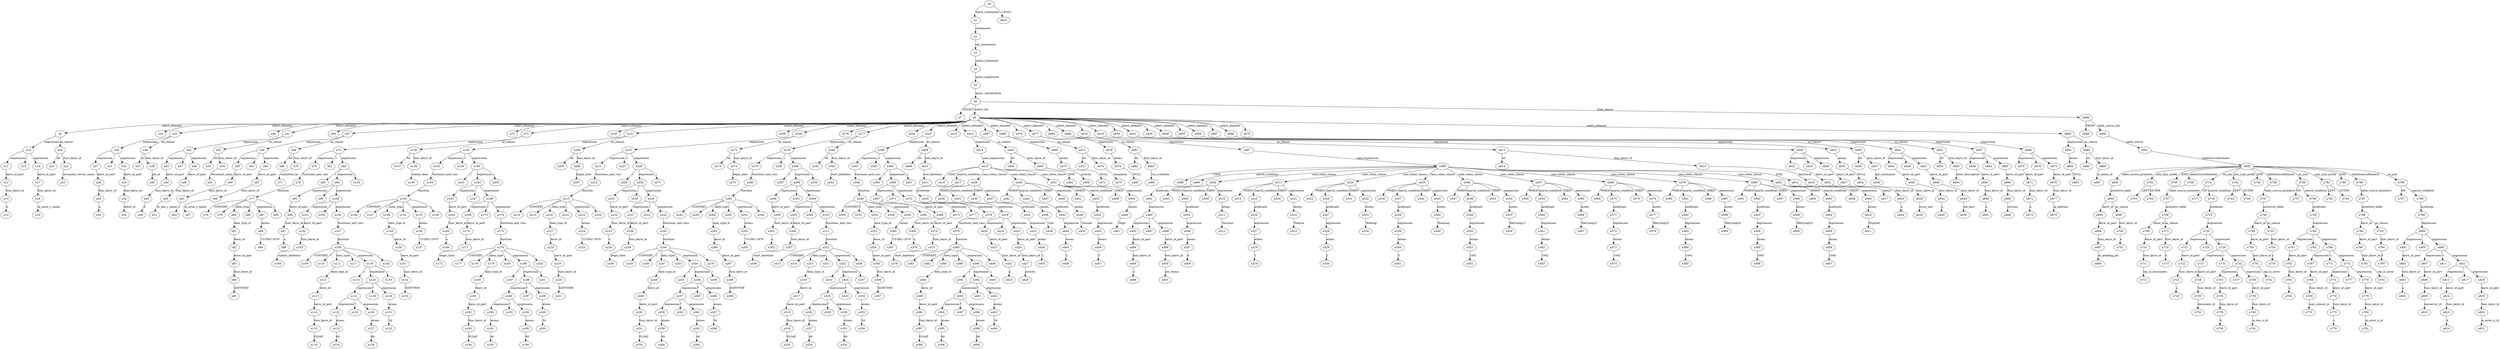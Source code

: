 digraph ParseTree {
  n0 -> n1 [label="batch_statements"];
  n1 -> n2 [label="statements"];
  n2 -> n3 [label="sql_statements"];
  n3 -> n4 [label="select_statement"];
  n4 -> n5 [label="query_expression"];
  n5 -> n6 [label="query_specification"];
  n6 -> n7 [label="SELECT"];
  n6 -> n8 [label="select_list"];
  n8 -> n9 [label="select_element"];
  n9 -> n10 [label="expression"];
  n10 -> n11 [label="expression"];
  n11 -> n12 [label="keyw_id_part"];
  n12 -> n13 [label="func_keyw_id"];
  n13 -> n14 [label="d"];
  n10 -> n15 [label="."];
  n10 -> n16 [label="expression"];
  n16 -> n17 [label="keyw_id_part"];
  n17 -> n18 [label="func_keyw_id"];
  n18 -> n19 [label="m_actor_c_name"];
  n9 -> n20 [label="as_clause"];
  n20 -> n21 [label="AS"];
  n20 -> n22 [label="func_keyw_id"];
  n22 -> n23 [label="document_server_name"];
  n8 -> n24 [label=","];
  n8 -> n25 [label="select_element"];
  n25 -> n26 [label="expression"];
  n26 -> n27 [label="expression"];
  n27 -> n28 [label="keyw_id_part"];
  n28 -> n29 [label="func_keyw_id"];
  n29 -> n30 [label="a"];
  n26 -> n31 [label="."];
  n26 -> n32 [label="expression"];
  n32 -> n33 [label="keyw_id_part"];
  n33 -> n34 [label="func_keyw_id"];
  n34 -> n35 [label="batch_id"];
  n25 -> n36 [label="as_clause"];
  n36 -> n37 [label="as"];
  n36 -> n38 [label="func_keyw_id"];
  n38 -> n39 [label="job_id"];
  n8 -> n40 [label=","];
  n8 -> n41 [label="select_element"];
  n41 -> n42 [label="expression"];
  n42 -> n43 [label="expression"];
  n43 -> n44 [label="keyw_id_part"];
  n44 -> n45 [label="func_keyw_id"];
  n45 -> n46 [label="b"];
  n42 -> n47 [label="."];
  n42 -> n48 [label="expression"];
  n48 -> n49 [label="keyw_id_part"];
  n49 -> n50 [label="func_keyw_id"];
  n50 -> n51 [label="m_doc_c_name"];
  n41 -> n52 [label="as_clause"];
  n52 -> n53 [label="AS"];
  n52 -> n54 [label="func_keyw_id"];
  n54 -> n55 [label="document_name"];
  n8 -> n56 [label=","];
  n8 -> n57 [label="select_element"];
  n57 -> n58 [label="expression"];
  n58 -> n59 [label="expression"];
  n59 -> n60 [label="keyw_id_part"];
  n60 -> n61 [label="func_keyw_id"];
  n61 -> n62 [label="c"];
  n58 -> n63 [label="."];
  n58 -> n64 [label="expression"];
  n64 -> n65 [label="keyw_id_part"];
  n65 -> n66 [label="func_keyw_id"];
  n66 -> n67 [label="m_actor_c_name"];
  n57 -> n68 [label="as_clause"];
  n68 -> n69 [label="AS"];
  n68 -> n70 [label="func_keyw_id"];
  n70 -> n71 [label="submitted_by"];
  n8 -> n72 [label=","];
  n8 -> n73 [label="select_element"];
  n73 -> n74 [label="expression"];
  n74 -> n75 [label="expression"];
  n75 -> n76 [label="functions_and_vars"];
  n76 -> n77 [label="function"];
  n77 -> n78 [label="CONVERT"];
  n77 -> n79 [label="("];
  n77 -> n80 [label="data_type"];
  n80 -> n81 [label="data_type_el"];
  n81 -> n82 [label="keyw_id"];
  n82 -> n83 [label="keyw_id_part"];
  n83 -> n84 [label="func_keyw_id"];
  n84 -> n85 [label="DATETIME"];
  n77 -> n86 [label=","];
  n77 -> n87 [label="expression"];
  n87 -> n88 [label="atoms"];
  n88 -> n89 [label="'15-DEC-1970'"];
  n77 -> n90 [label=")"];
  n74 -> n91 [label="+"];
  n74 -> n92 [label="expression"];
  n92 -> n93 [label="("];
  n92 -> n94 [label="expression"];
  n94 -> n95 [label="expression"];
  n95 -> n96 [label="keyw_id_part"];
  n96 -> n97 [label="func_keyw_id"];
  n97 -> n98 [label="a"];
  n94 -> n99 [label="."];
  n94 -> n100 [label="expression"];
  n100 -> n101 [label="expression"];
  n101 -> n102 [label="keyw_id_part"];
  n102 -> n103 [label="func_keyw_id"];
  n103 -> n104 [label="submit_datetime"];
  n100 -> n105 [label="/"];
  n100 -> n106 [label="expression"];
  n106 -> n107 [label="functions_and_vars"];
  n107 -> n108 [label="function"];
  n108 -> n109 [label="CONVERT"];
  n108 -> n110 [label="("];
  n108 -> n111 [label="data_type"];
  n111 -> n112 [label="data_type_el"];
  n112 -> n113 [label="keyw_id"];
  n113 -> n114 [label="keyw_id_part"];
  n114 -> n115 [label="func_keyw_id"];
  n115 -> n116 [label="FLOAT"];
  n108 -> n117 [label=","];
  n108 -> n118 [label="expression"];
  n118 -> n119 [label="("];
  n118 -> n120 [label="expression"];
  n120 -> n121 [label="expression"];
  n121 -> n122 [label="expression"];
  n122 -> n123 [label="atoms"];
  n123 -> n124 [label="60"];
  n121 -> n125 [label="*"];
  n121 -> n126 [label="expression"];
  n126 -> n127 [label="atoms"];
  n127 -> n128 [label="60"];
  n120 -> n129 [label="*"];
  n120 -> n130 [label="expression"];
  n130 -> n131 [label="atoms"];
  n131 -> n132 [label="24"];
  n118 -> n133 [label=")"];
  n108 -> n134 [label=")"];
  n92 -> n135 [label=")"];
  n73 -> n136 [label="as_clause"];
  n136 -> n137 [label="AS"];
  n136 -> n138 [label="func_keyw_id"];
  n138 -> n139 [label="submit_date"];
  n8 -> n140 [label=","];
  n8 -> n141 [label="select_element"];
  n141 -> n142 [label="expression"];
  n142 -> n143 [label="expression"];
  n143 -> n144 [label="functions_and_vars"];
  n144 -> n145 [label="function"];
  n145 -> n146 [label="CONVERT"];
  n145 -> n147 [label="("];
  n145 -> n148 [label="data_type"];
  n148 -> n149 [label="data_type_el"];
  n149 -> n150 [label="keyw_id"];
  n150 -> n151 [label="keyw_id_part"];
  n151 -> n152 [label="func_keyw_id"];
  n152 -> n153 [label="DATETIME"];
  n145 -> n154 [label=","];
  n145 -> n155 [label="expression"];
  n155 -> n156 [label="atoms"];
  n156 -> n157 [label="'15-DEC-1970'"];
  n145 -> n158 [label=")"];
  n142 -> n159 [label="+"];
  n142 -> n160 [label="expression"];
  n160 -> n161 [label="("];
  n160 -> n162 [label="expression"];
  n162 -> n163 [label="expression"];
  n163 -> n164 [label="keyw_id_part"];
  n164 -> n165 [label="func_keyw_id"];
  n165 -> n166 [label="a"];
  n162 -> n167 [label="."];
  n162 -> n168 [label="expression"];
  n168 -> n169 [label="expression"];
  n169 -> n170 [label="keyw_id_part"];
  n170 -> n171 [label="func_keyw_id"];
  n171 -> n172 [label="begin_time"];
  n168 -> n173 [label="/"];
  n168 -> n174 [label="expression"];
  n174 -> n175 [label="functions_and_vars"];
  n175 -> n176 [label="function"];
  n176 -> n177 [label="CONVERT"];
  n176 -> n178 [label="("];
  n176 -> n179 [label="data_type"];
  n179 -> n180 [label="data_type_el"];
  n180 -> n181 [label="keyw_id"];
  n181 -> n182 [label="keyw_id_part"];
  n182 -> n183 [label="func_keyw_id"];
  n183 -> n184 [label="FLOAT"];
  n176 -> n185 [label=","];
  n176 -> n186 [label="expression"];
  n186 -> n187 [label="("];
  n186 -> n188 [label="expression"];
  n188 -> n189 [label="expression"];
  n189 -> n190 [label="expression"];
  n190 -> n191 [label="atoms"];
  n191 -> n192 [label="60"];
  n189 -> n193 [label="*"];
  n189 -> n194 [label="expression"];
  n194 -> n195 [label="atoms"];
  n195 -> n196 [label="60"];
  n188 -> n197 [label="*"];
  n188 -> n198 [label="expression"];
  n198 -> n199 [label="atoms"];
  n199 -> n200 [label="24"];
  n186 -> n201 [label=")"];
  n176 -> n202 [label=")"];
  n160 -> n203 [label=")"];
  n141 -> n204 [label="as_clause"];
  n204 -> n205 [label="AS"];
  n204 -> n206 [label="func_keyw_id"];
  n206 -> n207 [label="begin_time"];
  n8 -> n208 [label=","];
  n8 -> n209 [label="select_element"];
  n209 -> n210 [label="expression"];
  n210 -> n211 [label="expression"];
  n211 -> n212 [label="functions_and_vars"];
  n212 -> n213 [label="function"];
  n213 -> n214 [label="CONVERT"];
  n213 -> n215 [label="("];
  n213 -> n216 [label="data_type"];
  n216 -> n217 [label="data_type_el"];
  n217 -> n218 [label="keyw_id"];
  n218 -> n219 [label="keyw_id_part"];
  n219 -> n220 [label="func_keyw_id"];
  n220 -> n221 [label="DATETIME"];
  n213 -> n222 [label=","];
  n213 -> n223 [label="expression"];
  n223 -> n224 [label="atoms"];
  n224 -> n225 [label="'15-DEC-1970'"];
  n213 -> n226 [label=")"];
  n210 -> n227 [label="+"];
  n210 -> n228 [label="expression"];
  n228 -> n229 [label="("];
  n228 -> n230 [label="expression"];
  n230 -> n231 [label="expression"];
  n231 -> n232 [label="keyw_id_part"];
  n232 -> n233 [label="func_keyw_id"];
  n233 -> n234 [label="a"];
  n230 -> n235 [label="."];
  n230 -> n236 [label="expression"];
  n236 -> n237 [label="expression"];
  n237 -> n238 [label="keyw_id_part"];
  n238 -> n239 [label="func_keyw_id"];
  n239 -> n240 [label="begin_date"];
  n236 -> n241 [label="/"];
  n236 -> n242 [label="expression"];
  n242 -> n243 [label="functions_and_vars"];
  n243 -> n244 [label="function"];
  n244 -> n245 [label="CONVERT"];
  n244 -> n246 [label="("];
  n244 -> n247 [label="data_type"];
  n247 -> n248 [label="data_type_el"];
  n248 -> n249 [label="keyw_id"];
  n249 -> n250 [label="keyw_id_part"];
  n250 -> n251 [label="func_keyw_id"];
  n251 -> n252 [label="FLOAT"];
  n244 -> n253 [label=","];
  n244 -> n254 [label="expression"];
  n254 -> n255 [label="("];
  n254 -> n256 [label="expression"];
  n256 -> n257 [label="expression"];
  n257 -> n258 [label="expression"];
  n258 -> n259 [label="atoms"];
  n259 -> n260 [label="60"];
  n257 -> n261 [label="*"];
  n257 -> n262 [label="expression"];
  n262 -> n263 [label="atoms"];
  n263 -> n264 [label="60"];
  n256 -> n265 [label="*"];
  n256 -> n266 [label="expression"];
  n266 -> n267 [label="atoms"];
  n267 -> n268 [label="24"];
  n254 -> n269 [label=")"];
  n244 -> n270 [label=")"];
  n228 -> n271 [label=")"];
  n209 -> n272 [label="as_clause"];
  n272 -> n273 [label="AS"];
  n272 -> n274 [label="func_keyw_id"];
  n274 -> n275 [label="begin_date"];
  n8 -> n276 [label=","];
  n8 -> n277 [label="select_element"];
  n277 -> n278 [label="expression"];
  n278 -> n279 [label="expression"];
  n279 -> n280 [label="functions_and_vars"];
  n280 -> n281 [label="function"];
  n281 -> n282 [label="CONVERT"];
  n281 -> n283 [label="("];
  n281 -> n284 [label="data_type"];
  n284 -> n285 [label="data_type_el"];
  n285 -> n286 [label="keyw_id"];
  n286 -> n287 [label="keyw_id_part"];
  n287 -> n288 [label="func_keyw_id"];
  n288 -> n289 [label="DATETIME"];
  n281 -> n290 [label=","];
  n281 -> n291 [label="expression"];
  n291 -> n292 [label="atoms"];
  n292 -> n293 [label="'15-DEC-1970'"];
  n281 -> n294 [label=")"];
  n278 -> n295 [label="+"];
  n278 -> n296 [label="expression"];
  n296 -> n297 [label="("];
  n296 -> n298 [label="expression"];
  n298 -> n299 [label="expression"];
  n299 -> n300 [label="keyw_id_part"];
  n300 -> n301 [label="func_keyw_id"];
  n301 -> n302 [label="a"];
  n298 -> n303 [label="."];
  n298 -> n304 [label="expression"];
  n304 -> n305 [label="expression"];
  n305 -> n306 [label="keyw_id_part"];
  n306 -> n307 [label="func_keyw_id"];
  n307 -> n308 [label="start_datetime"];
  n304 -> n309 [label="/"];
  n304 -> n310 [label="expression"];
  n310 -> n311 [label="functions_and_vars"];
  n311 -> n312 [label="function"];
  n312 -> n313 [label="CONVERT"];
  n312 -> n314 [label="("];
  n312 -> n315 [label="data_type"];
  n315 -> n316 [label="data_type_el"];
  n316 -> n317 [label="keyw_id"];
  n317 -> n318 [label="keyw_id_part"];
  n318 -> n319 [label="func_keyw_id"];
  n319 -> n320 [label="FLOAT"];
  n312 -> n321 [label=","];
  n312 -> n322 [label="expression"];
  n322 -> n323 [label="("];
  n322 -> n324 [label="expression"];
  n324 -> n325 [label="expression"];
  n325 -> n326 [label="expression"];
  n326 -> n327 [label="atoms"];
  n327 -> n328 [label="60"];
  n325 -> n329 [label="*"];
  n325 -> n330 [label="expression"];
  n330 -> n331 [label="atoms"];
  n331 -> n332 [label="60"];
  n324 -> n333 [label="*"];
  n324 -> n334 [label="expression"];
  n334 -> n335 [label="atoms"];
  n335 -> n336 [label="24"];
  n322 -> n337 [label=")"];
  n312 -> n338 [label=")"];
  n296 -> n339 [label=")"];
  n277 -> n340 [label="as_clause"];
  n340 -> n341 [label="AS"];
  n340 -> n342 [label="func_keyw_id"];
  n342 -> n343 [label="start_datetime"];
  n8 -> n344 [label=","];
  n8 -> n345 [label="select_element"];
  n345 -> n346 [label="expression"];
  n346 -> n347 [label="expression"];
  n347 -> n348 [label="functions_and_vars"];
  n348 -> n349 [label="function"];
  n349 -> n350 [label="CONVERT"];
  n349 -> n351 [label="("];
  n349 -> n352 [label="data_type"];
  n352 -> n353 [label="data_type_el"];
  n353 -> n354 [label="keyw_id"];
  n354 -> n355 [label="keyw_id_part"];
  n355 -> n356 [label="func_keyw_id"];
  n356 -> n357 [label="DATETIME"];
  n349 -> n358 [label=","];
  n349 -> n359 [label="expression"];
  n359 -> n360 [label="atoms"];
  n360 -> n361 [label="'15-DEC-1970'"];
  n349 -> n362 [label=")"];
  n346 -> n363 [label="+"];
  n346 -> n364 [label="expression"];
  n364 -> n365 [label="("];
  n364 -> n366 [label="expression"];
  n366 -> n367 [label="expression"];
  n367 -> n368 [label="keyw_id_part"];
  n368 -> n369 [label="func_keyw_id"];
  n369 -> n370 [label="a"];
  n366 -> n371 [label="."];
  n366 -> n372 [label="expression"];
  n372 -> n373 [label="expression"];
  n373 -> n374 [label="keyw_id_part"];
  n374 -> n375 [label="func_keyw_id"];
  n375 -> n376 [label="start_datetime"];
  n372 -> n377 [label="/"];
  n372 -> n378 [label="expression"];
  n378 -> n379 [label="functions_and_vars"];
  n379 -> n380 [label="function"];
  n380 -> n381 [label="CONVERT"];
  n380 -> n382 [label="("];
  n380 -> n383 [label="data_type"];
  n383 -> n384 [label="data_type_el"];
  n384 -> n385 [label="keyw_id"];
  n385 -> n386 [label="keyw_id_part"];
  n386 -> n387 [label="func_keyw_id"];
  n387 -> n388 [label="FLOAT"];
  n380 -> n389 [label=","];
  n380 -> n390 [label="expression"];
  n390 -> n391 [label="("];
  n390 -> n392 [label="expression"];
  n392 -> n393 [label="expression"];
  n393 -> n394 [label="expression"];
  n394 -> n395 [label="atoms"];
  n395 -> n396 [label="60"];
  n393 -> n397 [label="*"];
  n393 -> n398 [label="expression"];
  n398 -> n399 [label="atoms"];
  n399 -> n400 [label="60"];
  n392 -> n401 [label="*"];
  n392 -> n402 [label="expression"];
  n402 -> n403 [label="atoms"];
  n403 -> n404 [label="24"];
  n390 -> n405 [label=")"];
  n380 -> n406 [label=")"];
  n364 -> n407 [label=")"];
  n345 -> n408 [label="as_clause"];
  n408 -> n409 [label="AS"];
  n408 -> n410 [label="func_keyw_id"];
  n410 -> n411 [label="end_datetime"];
  n8 -> n412 [label=","];
  n8 -> n413 [label="select_element"];
  n413 -> n414 [label="expression"];
  n414 -> n415 [label="case_expression"];
  n415 -> n416 [label="CASE"];
  n415 -> n417 [label="search_condition"];
  n417 -> n418 [label="predicate"];
  n418 -> n419 [label="expression"];
  n419 -> n420 [label="expression"];
  n420 -> n421 [label="keyw_id_part"];
  n421 -> n422 [label="func_keyw_id"];
  n422 -> n423 [label="a"];
  n419 -> n424 [label="."];
  n419 -> n425 [label="expression"];
  n425 -> n426 [label="keyw_id_part"];
  n426 -> n427 [label="func_keyw_id"];
  n427 -> n428 [label="priority"];
  n415 -> n429 [label="case_when_clause"];
  n429 -> n430 [label="WHEN"];
  n429 -> n431 [label="search_condition"];
  n431 -> n432 [label="predicate"];
  n432 -> n433 [label="expression"];
  n433 -> n434 [label="atoms"];
  n434 -> n435 [label="1"];
  n429 -> n436 [label="THEN"];
  n429 -> n437 [label="expression"];
  n437 -> n438 [label="atoms"];
  n438 -> n439 [label="'Low'"];
  n415 -> n440 [label="case_when_clause"];
  n440 -> n441 [label="WHEN"];
  n440 -> n442 [label="search_condition"];
  n442 -> n443 [label="predicate"];
  n443 -> n444 [label="expression"];
  n444 -> n445 [label="atoms"];
  n445 -> n446 [label="2"];
  n440 -> n447 [label="THEN"];
  n440 -> n448 [label="expression"];
  n448 -> n449 [label="atoms"];
  n449 -> n450 [label="'Normal'"];
  n415 -> n451 [label="case_when_clause"];
  n451 -> n452 [label="WHEN"];
  n451 -> n453 [label="search_condition"];
  n453 -> n454 [label="predicate"];
  n454 -> n455 [label="expression"];
  n455 -> n456 [label="atoms"];
  n456 -> n457 [label="3"];
  n451 -> n458 [label="THEN"];
  n451 -> n459 [label="expression"];
  n459 -> n460 [label="atoms"];
  n460 -> n461 [label="'High'"];
  n415 -> n462 [label="END"];
  n413 -> n463 [label="as_clause"];
  n463 -> n464 [label="AS"];
  n463 -> n465 [label="func_keyw_id"];
  n465 -> n466 [label="priority"];
  n8 -> n467 [label=","];
  n8 -> n468 [label="select_element"];
  n468 -> n469 [label="expression"];
  n469 -> n470 [label="atoms"];
  n470 -> n471 [label="NULL"];
  n468 -> n472 [label="as_clause"];
  n472 -> n473 [label="AS"];
  n472 -> n474 [label="func_keyw_id"];
  n474 -> n475 [label="frequency"];
  n8 -> n476 [label=","];
  n8 -> n477 [label="select_element"];
  n477 -> n478 [label="expression"];
  n478 -> n479 [label="atoms"];
  n479 -> n480 [label="NULL"];
  n477 -> n481 [label="as_clause"];
  n481 -> n482 [label="AS"];
  n481 -> n483 [label="func_keyw_id"];
  n483 -> n484 [label="run_schedule"];
  n8 -> n485 [label=","];
  n8 -> n486 [label="select_element"];
  n486 -> n487 [label="expression"];
  n487 -> n488 [label="case_expression"];
  n488 -> n489 [label="CASE"];
  n488 -> n490 [label="search_condition"];
  n490 -> n491 [label="predicate"];
  n491 -> n492 [label="expression"];
  n492 -> n493 [label="expression"];
  n493 -> n494 [label="keyw_id_part"];
  n494 -> n495 [label="func_keyw_id"];
  n495 -> n496 [label="a"];
  n492 -> n497 [label="."];
  n492 -> n498 [label="expression"];
  n498 -> n499 [label="keyw_id_part"];
  n499 -> n500 [label="func_keyw_id"];
  n500 -> n501 [label="job_status"];
  n488 -> n502 [label="case_when_clause"];
  n502 -> n503 [label="WHEN"];
  n502 -> n504 [label="search_condition"];
  n504 -> n505 [label="predicate"];
  n505 -> n506 [label="expression"];
  n506 -> n507 [label="atoms"];
  n507 -> n508 [label="0"];
  n502 -> n509 [label="THEN"];
  n502 -> n510 [label="expression"];
  n510 -> n511 [label="atoms"];
  n511 -> n512 [label="'Success'"];
  n488 -> n513 [label="case_when_clause"];
  n513 -> n514 [label="WHEN"];
  n513 -> n515 [label="search_condition"];
  n515 -> n516 [label="predicate"];
  n516 -> n517 [label="expression"];
  n517 -> n518 [label="atoms"];
  n518 -> n519 [label="1"];
  n513 -> n520 [label="THEN"];
  n513 -> n521 [label="expression"];
  n521 -> n522 [label="atoms"];
  n522 -> n523 [label="'Failure'"];
  n488 -> n524 [label="case_when_clause"];
  n524 -> n525 [label="WHEN"];
  n524 -> n526 [label="search_condition"];
  n526 -> n527 [label="predicate"];
  n527 -> n528 [label="expression"];
  n528 -> n529 [label="atoms"];
  n529 -> n530 [label="2"];
  n524 -> n531 [label="THEN"];
  n524 -> n532 [label="expression"];
  n532 -> n533 [label="atoms"];
  n533 -> n534 [label="'Waiting'"];
  n488 -> n535 [label="case_when_clause"];
  n535 -> n536 [label="WHEN"];
  n535 -> n537 [label="search_condition"];
  n537 -> n538 [label="predicate"];
  n538 -> n539 [label="expression"];
  n539 -> n540 [label="atoms"];
  n540 -> n541 [label="3"];
  n535 -> n542 [label="THEN"];
  n535 -> n543 [label="expression"];
  n543 -> n544 [label="atoms"];
  n544 -> n545 [label="'Running'"];
  n488 -> n546 [label="case_when_clause"];
  n546 -> n547 [label="WHEN"];
  n546 -> n548 [label="search_condition"];
  n548 -> n549 [label="predicate"];
  n549 -> n550 [label="expression"];
  n550 -> n551 [label="atoms"];
  n551 -> n552 [label="1001"];
  n546 -> n553 [label="THEN"];
  n546 -> n554 [label="expression"];
  n554 -> n555 [label="atoms"];
  n555 -> n556 [label="'Retrying(1)'"];
  n488 -> n557 [label="case_when_clause"];
  n557 -> n558 [label="WHEN"];
  n557 -> n559 [label="search_condition"];
  n559 -> n560 [label="predicate"];
  n560 -> n561 [label="expression"];
  n561 -> n562 [label="atoms"];
  n562 -> n563 [label="1002"];
  n557 -> n564 [label="THEN"];
  n557 -> n565 [label="expression"];
  n565 -> n566 [label="atoms"];
  n566 -> n567 [label="'Retrying(2)'"];
  n488 -> n568 [label="case_when_clause"];
  n568 -> n569 [label="WHEN"];
  n568 -> n570 [label="search_condition"];
  n570 -> n571 [label="predicate"];
  n571 -> n572 [label="expression"];
  n572 -> n573 [label="atoms"];
  n573 -> n574 [label="1003"];
  n568 -> n575 [label="THEN"];
  n568 -> n576 [label="expression"];
  n576 -> n577 [label="atoms"];
  n577 -> n578 [label="'Retrying(3)'"];
  n488 -> n579 [label="case_when_clause"];
  n579 -> n580 [label="WHEN"];
  n579 -> n581 [label="search_condition"];
  n581 -> n582 [label="predicate"];
  n582 -> n583 [label="expression"];
  n583 -> n584 [label="atoms"];
  n584 -> n585 [label="1004"];
  n579 -> n586 [label="THEN"];
  n579 -> n587 [label="expression"];
  n587 -> n588 [label="atoms"];
  n588 -> n589 [label="'Retrying(4)'"];
  n488 -> n590 [label="case_when_clause"];
  n590 -> n591 [label="WHEN"];
  n590 -> n592 [label="search_condition"];
  n592 -> n593 [label="predicate"];
  n593 -> n594 [label="expression"];
  n594 -> n595 [label="atoms"];
  n595 -> n596 [label="1005"];
  n590 -> n597 [label="THEN"];
  n590 -> n598 [label="expression"];
  n598 -> n599 [label="atoms"];
  n599 -> n600 [label="'Retrying(5)'"];
  n488 -> n601 [label="case_when_clause"];
  n601 -> n602 [label="WHEN"];
  n601 -> n603 [label="search_condition"];
  n603 -> n604 [label="predicate"];
  n604 -> n605 [label="expression"];
  n605 -> n606 [label="atoms"];
  n606 -> n607 [label="1006"];
  n601 -> n608 [label="THEN"];
  n601 -> n609 [label="expression"];
  n609 -> n610 [label="atoms"];
  n610 -> n611 [label="'Expired'"];
  n488 -> n612 [label="END"];
  n486 -> n613 [label="as_clause"];
  n613 -> n614 [label="AS"];
  n613 -> n615 [label="func_keyw_id"];
  n615 -> n616 [label="keywords"];
  n616 -> n617 [label="status"];
  n8 -> n618 [label=","];
  n8 -> n619 [label="select_element"];
  n619 -> n620 [label="expression"];
  n620 -> n621 [label="expression"];
  n621 -> n622 [label="keyw_id_part"];
  n622 -> n623 [label="func_keyw_id"];
  n623 -> n624 [label="a"];
  n620 -> n625 [label="."];
  n620 -> n626 [label="expression"];
  n626 -> n627 [label="keyw_id_part"];
  n627 -> n628 [label="func_keyw_id"];
  n628 -> n629 [label="error_text"];
  n8 -> n630 [label=","];
  n8 -> n631 [label="select_element"];
  n631 -> n632 [label="expression"];
  n632 -> n633 [label="atoms"];
  n633 -> n634 [label="NULL"];
  n631 -> n635 [label="as_clause"];
  n635 -> n636 [label="AS"];
  n635 -> n637 [label="func_keyw_id"];
  n637 -> n638 [label="job_commands"];
  n8 -> n639 [label=","];
  n8 -> n640 [label="select_element"];
  n640 -> n641 [label="expression"];
  n641 -> n642 [label="expression"];
  n642 -> n643 [label="keyw_id_part"];
  n643 -> n644 [label="func_keyw_id"];
  n644 -> n645 [label="a"];
  n641 -> n646 [label="."];
  n641 -> n647 [label="expression"];
  n647 -> n648 [label="keyw_id_part"];
  n648 -> n649 [label="func_keyw_id"];
  n649 -> n650 [label="job_desc"];
  n640 -> n651 [label="as_clause"];
  n651 -> n652 [label="AS"];
  n651 -> n653 [label="func_keyw_id"];
  n653 -> n654 [label="short_description"];
  n8 -> n655 [label=","];
  n8 -> n656 [label="select_element"];
  n656 -> n657 [label="expression"];
  n657 -> n658 [label="expression"];
  n658 -> n659 [label="keyw_id_part"];
  n659 -> n660 [label="func_keyw_id"];
  n660 -> n661 [label="a"];
  n657 -> n662 [label="."];
  n657 -> n663 [label="expression"];
  n663 -> n664 [label="keyw_id_part"];
  n664 -> n665 [label="func_keyw_id"];
  n665 -> n666 [label="version"];
  n8 -> n667 [label=","];
  n8 -> n668 [label="select_element"];
  n668 -> n669 [label="expression"];
  n669 -> n670 [label="expression"];
  n670 -> n671 [label="keyw_id_part"];
  n671 -> n672 [label="func_keyw_id"];
  n672 -> n673 [label="a"];
  n669 -> n674 [label="."];
  n669 -> n675 [label="expression"];
  n675 -> n676 [label="keyw_id_part"];
  n676 -> n677 [label="func_keyw_id"];
  n677 -> n678 [label="ip_address"];
  n8 -> n679 [label=","];
  n8 -> n680 [label="select_element"];
  n680 -> n681 [label="expression"];
  n681 -> n682 [label="atoms"];
  n682 -> n683 [label="NULL"];
  n680 -> n684 [label="as_clause"];
  n684 -> n685 [label="AS"];
  n684 -> n686 [label="func_keyw_id"];
  n686 -> n687 [label="in_name_of"];
  n6 -> n688 [label="from_clause"];
  n688 -> n689 [label="FROM"];
  n688 -> n690 [label="table_source_list"];
  n690 -> n691 [label="table_source"];
  n691 -> n692 [label="tableSourceElement"];
  n692 -> n693 [label="table_source_primitive"];
  n693 -> n694 [label="primitive_table"];
  n694 -> n695 [label="keyw_id"];
  n695 -> n696 [label="keyw_id_part"];
  n696 -> n697 [label="func_keyw_id"];
  n697 -> n698 [label="ds_pending_job"];
  n694 -> n699 [label="as_clause"];
  n699 -> n700 [label="func_keyw_id"];
  n700 -> n701 [label="a"];
  n692 -> n702 [label="join_type_prefix"];
  n702 -> n703 [label="LEFT"];
  n702 -> n704 [label="OUTER"];
  n692 -> n705 [label="JOIN"];
  n692 -> n706 [label="tableSourceElement"];
  n706 -> n707 [label="table_source_primitive"];
  n707 -> n708 [label="primitive_table"];
  n708 -> n709 [label="keyw_id"];
  n709 -> n710 [label="keyw_id_part"];
  n710 -> n711 [label="func_keyw_id"];
  n711 -> n712 [label="obj_m_documents"];
  n708 -> n713 [label="as_clause"];
  n713 -> n714 [label="func_keyw_id"];
  n714 -> n715 [label="b"];
  n692 -> n716 [label="on_join"];
  n716 -> n717 [label="ON"];
  n716 -> n718 [label="search_condition"];
  n718 -> n719 [label="predicate"];
  n719 -> n720 [label="expression"];
  n720 -> n721 [label="expression"];
  n721 -> n722 [label="keyw_id_part"];
  n722 -> n723 [label="func_keyw_id"];
  n723 -> n724 [label="a"];
  n720 -> n725 [label="."];
  n720 -> n726 [label="expression"];
  n726 -> n727 [label="expression"];
  n727 -> n728 [label="keyw_id_part"];
  n728 -> n729 [label="func_keyw_id"];
  n729 -> n730 [label="document_id"];
  n726 -> n731 [label="="];
  n726 -> n732 [label="expression"];
  n732 -> n733 [label="expression"];
  n733 -> n734 [label="keyw_id_part"];
  n734 -> n735 [label="func_keyw_id"];
  n735 -> n736 [label="b"];
  n732 -> n737 [label="."];
  n732 -> n738 [label="expression"];
  n738 -> n739 [label="keyw_id_part"];
  n739 -> n740 [label="func_keyw_id"];
  n740 -> n741 [label="m_doc_n_id"];
  n692 -> n742 [label="join_type_prefix"];
  n742 -> n743 [label="LEFT"];
  n742 -> n744 [label="OUTER"];
  n692 -> n745 [label="JOIN"];
  n692 -> n746 [label="tableSourceElement"];
  n746 -> n747 [label="table_source_primitive"];
  n747 -> n748 [label="primitive_table"];
  n748 -> n749 [label="keyw_id"];
  n749 -> n750 [label="keyw_id_part"];
  n750 -> n751 [label="func_keyw_id"];
  n751 -> n752 [label="obj_m_actor"];
  n748 -> n753 [label="as_clause"];
  n753 -> n754 [label="func_keyw_id"];
  n754 -> n755 [label="c"];
  n692 -> n756 [label="on_join"];
  n756 -> n757 [label="ON"];
  n756 -> n758 [label="search_condition"];
  n758 -> n759 [label="predicate"];
  n759 -> n760 [label="expression"];
  n760 -> n761 [label="expression"];
  n761 -> n762 [label="keyw_id_part"];
  n762 -> n763 [label="func_keyw_id"];
  n763 -> n764 [label="a"];
  n760 -> n765 [label="."];
  n760 -> n766 [label="expression"];
  n766 -> n767 [label="expression"];
  n767 -> n768 [label="keyw_id_part"];
  n768 -> n769 [label="func_keyw_id"];
  n769 -> n770 [label="user_submit_id"];
  n766 -> n771 [label="="];
  n766 -> n772 [label="expression"];
  n772 -> n773 [label="expression"];
  n773 -> n774 [label="keyw_id_part"];
  n774 -> n775 [label="func_keyw_id"];
  n775 -> n776 [label="c"];
  n772 -> n777 [label="."];
  n772 -> n778 [label="expression"];
  n778 -> n779 [label="keyw_id_part"];
  n779 -> n780 [label="func_keyw_id"];
  n780 -> n781 [label="m_actor_n_id"];
  n692 -> n782 [label="join_type_prefix"];
  n782 -> n783 [label="LEFT"];
  n782 -> n784 [label="OUTER"];
  n692 -> n785 [label="JOIN"];
  n692 -> n786 [label="tableSourceElement"];
  n786 -> n787 [label="table_source_primitive"];
  n787 -> n788 [label="primitive_table"];
  n788 -> n789 [label="keyw_id"];
  n789 -> n790 [label="keyw_id_part"];
  n790 -> n791 [label="func_keyw_id"];
  n791 -> n792 [label="obj_m_actor"];
  n788 -> n793 [label="as_clause"];
  n793 -> n794 [label="func_keyw_id"];
  n794 -> n795 [label="d"];
  n692 -> n796 [label="on_join"];
  n796 -> n797 [label="ON"];
  n796 -> n798 [label="search_condition"];
  n798 -> n799 [label="predicate"];
  n799 -> n800 [label="expression"];
  n800 -> n801 [label="expression"];
  n801 -> n802 [label="keyw_id_part"];
  n802 -> n803 [label="func_keyw_id"];
  n803 -> n804 [label="a"];
  n800 -> n805 [label="."];
  n800 -> n806 [label="expression"];
  n806 -> n807 [label="expression"];
  n807 -> n808 [label="keyw_id_part"];
  n808 -> n809 [label="func_keyw_id"];
  n809 -> n810 [label="docserver_id"];
  n806 -> n811 [label="="];
  n806 -> n812 [label="expression"];
  n812 -> n813 [label="expression"];
  n813 -> n814 [label="keyw_id_part"];
  n814 -> n815 [label="func_keyw_id"];
  n815 -> n816 [label="d"];
  n812 -> n817 [label="."];
  n812 -> n818 [label="expression"];
  n818 -> n819 [label="keyw_id_part"];
  n819 -> n820 [label="func_keyw_id"];
  n820 -> n821 [label="m_actor_n_id"];
  n0 -> n822 [label="<EOF>"];
}